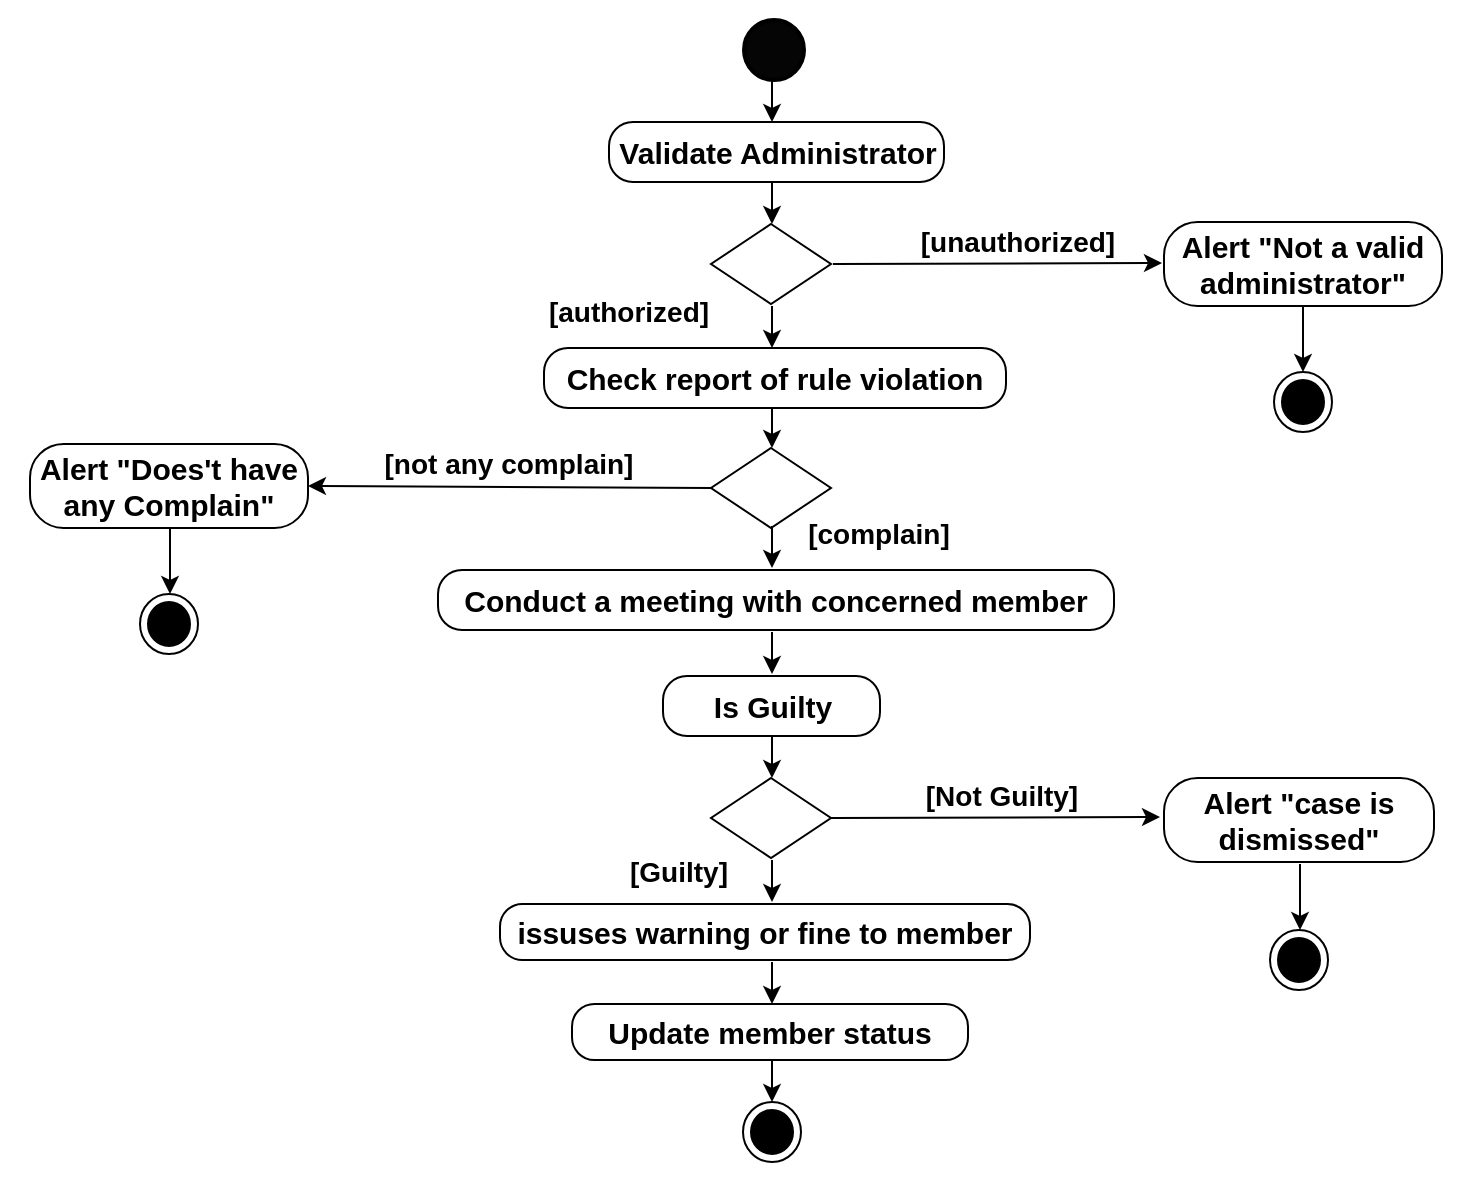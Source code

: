 <mxfile version="24.7.6">
  <diagram name="Page-1" id="XDxnwa7jgJgjYt_MhX32">
    <mxGraphModel dx="1050" dy="557" grid="1" gridSize="10" guides="1" tooltips="1" connect="1" arrows="1" fold="1" page="1" pageScale="1" pageWidth="850" pageHeight="1100" math="0" shadow="0">
      <root>
        <mxCell id="0" />
        <mxCell id="1" parent="0" />
        <mxCell id="515Z1BCMhGsTB-dATrxj-55" value="c" style="rounded=0;whiteSpace=wrap;html=1;strokeColor=#FFFFFF;" vertex="1" parent="1">
          <mxGeometry x="40" y="110" width="730" height="590" as="geometry" />
        </mxCell>
        <mxCell id="515Z1BCMhGsTB-dATrxj-56" value="" style="ellipse;html=1;strokeWidth=2;rotation=90;fillStyle=solid;fillColor=#050505;" vertex="1" parent="1">
          <mxGeometry x="411" y="119" width="30" height="30" as="geometry" />
        </mxCell>
        <mxCell id="515Z1BCMhGsTB-dATrxj-57" value="" style="endArrow=classic;html=1;rounded=0;exitX=1;exitY=0.5;exitDx=0;exitDy=0;entryX=0;entryY=0.5;entryDx=0;entryDy=0;" edge="1" parent="1">
          <mxGeometry width="50" height="50" relative="1" as="geometry">
            <mxPoint x="455.5" y="241" as="sourcePoint" />
            <mxPoint x="620" y="240.5" as="targetPoint" />
          </mxGeometry>
        </mxCell>
        <mxCell id="515Z1BCMhGsTB-dATrxj-58" value="&lt;font style=&quot;font-size: 14px;&quot;&gt;&lt;b&gt;[unauthorized]&lt;/b&gt;&lt;/font&gt;" style="text;html=1;align=center;verticalAlign=middle;whiteSpace=wrap;rounded=0;" vertex="1" parent="1">
          <mxGeometry x="488" y="220" width="120" height="20" as="geometry" />
        </mxCell>
        <mxCell id="515Z1BCMhGsTB-dATrxj-59" value="&lt;font style=&quot;font-size: 15px;&quot;&gt;&lt;b&gt;&lt;font style=&quot;font-size: 15px;&quot;&gt;Alert &quot;Not a valid administrator&lt;/font&gt;&lt;span style=&quot;background-color: initial;&quot;&gt;&quot;&lt;/span&gt;&lt;/b&gt;&lt;/font&gt;" style="rounded=1;whiteSpace=wrap;html=1;arcSize=40;" vertex="1" parent="1">
          <mxGeometry x="621" y="220" width="139" height="42" as="geometry" />
        </mxCell>
        <mxCell id="515Z1BCMhGsTB-dATrxj-60" value="" style="ellipse;html=1;shape=endState;fillColor=#000000;strokeColor=#030000;" vertex="1" parent="1">
          <mxGeometry x="676" y="295" width="29" height="30" as="geometry" />
        </mxCell>
        <mxCell id="515Z1BCMhGsTB-dATrxj-61" value="" style="endArrow=classic;html=1;rounded=0;exitX=0.5;exitY=1;exitDx=0;exitDy=0;entryX=0.5;entryY=0;entryDx=0;entryDy=0;" edge="1" parent="1" source="515Z1BCMhGsTB-dATrxj-59" target="515Z1BCMhGsTB-dATrxj-60">
          <mxGeometry width="50" height="50" relative="1" as="geometry">
            <mxPoint x="468.5" y="311" as="sourcePoint" />
            <mxPoint x="633" y="310.5" as="targetPoint" />
          </mxGeometry>
        </mxCell>
        <mxCell id="515Z1BCMhGsTB-dATrxj-62" value="&lt;font style=&quot;font-size: 14px;&quot;&gt;&lt;b&gt;[authorized]&lt;/b&gt;&lt;/font&gt;" style="text;html=1;align=center;verticalAlign=middle;whiteSpace=wrap;rounded=0;" vertex="1" parent="1">
          <mxGeometry x="311" y="253" width="85" height="24" as="geometry" />
        </mxCell>
        <mxCell id="515Z1BCMhGsTB-dATrxj-63" value="&lt;font style=&quot;font-size: 15px;&quot;&gt;&lt;b&gt;Validate Administrator&lt;/b&gt;&lt;/font&gt;" style="rounded=1;whiteSpace=wrap;html=1;arcSize=40;" vertex="1" parent="1">
          <mxGeometry x="343.5" y="170" width="167.5" height="30" as="geometry" />
        </mxCell>
        <mxCell id="515Z1BCMhGsTB-dATrxj-64" value="" style="rhombus;whiteSpace=wrap;html=1;" vertex="1" parent="1">
          <mxGeometry x="394.5" y="221" width="60" height="40" as="geometry" />
        </mxCell>
        <mxCell id="515Z1BCMhGsTB-dATrxj-65" value="" style="endArrow=classic;html=1;rounded=0;" edge="1" parent="1">
          <mxGeometry width="50" height="50" relative="1" as="geometry">
            <mxPoint x="425" y="200" as="sourcePoint" />
            <mxPoint x="425" y="221" as="targetPoint" />
          </mxGeometry>
        </mxCell>
        <mxCell id="515Z1BCMhGsTB-dATrxj-66" value="" style="endArrow=classic;html=1;rounded=0;" edge="1" parent="1">
          <mxGeometry width="50" height="50" relative="1" as="geometry">
            <mxPoint x="425" y="149" as="sourcePoint" />
            <mxPoint x="425" y="170" as="targetPoint" />
          </mxGeometry>
        </mxCell>
        <mxCell id="515Z1BCMhGsTB-dATrxj-67" value="&lt;span style=&quot;font-size: 15px;&quot;&gt;&lt;b&gt;Is Guilty&lt;/b&gt;&lt;/span&gt;" style="rounded=1;whiteSpace=wrap;html=1;arcSize=40;" vertex="1" parent="1">
          <mxGeometry x="370.5" y="447" width="108.5" height="30" as="geometry" />
        </mxCell>
        <mxCell id="515Z1BCMhGsTB-dATrxj-68" value="" style="endArrow=classic;html=1;rounded=0;" edge="1" parent="1">
          <mxGeometry width="50" height="50" relative="1" as="geometry">
            <mxPoint x="425" y="312" as="sourcePoint" />
            <mxPoint x="425" y="333" as="targetPoint" />
          </mxGeometry>
        </mxCell>
        <mxCell id="515Z1BCMhGsTB-dATrxj-69" value="&lt;span style=&quot;font-size: 15px;&quot;&gt;&lt;b&gt;Check report of rule violation&lt;/b&gt;&lt;/span&gt;" style="rounded=1;whiteSpace=wrap;html=1;arcSize=40;" vertex="1" parent="1">
          <mxGeometry x="311" y="283" width="231" height="30" as="geometry" />
        </mxCell>
        <mxCell id="515Z1BCMhGsTB-dATrxj-70" value="&lt;span style=&quot;font-size: 15px;&quot;&gt;&lt;b&gt;Conduct a meeting with concerned member&lt;/b&gt;&lt;/span&gt;" style="rounded=1;whiteSpace=wrap;html=1;arcSize=40;" vertex="1" parent="1">
          <mxGeometry x="258" y="394" width="338" height="30" as="geometry" />
        </mxCell>
        <mxCell id="515Z1BCMhGsTB-dATrxj-71" value="" style="endArrow=classic;html=1;rounded=0;" edge="1" parent="1">
          <mxGeometry width="50" height="50" relative="1" as="geometry">
            <mxPoint x="425" y="262" as="sourcePoint" />
            <mxPoint x="425" y="283" as="targetPoint" />
          </mxGeometry>
        </mxCell>
        <mxCell id="515Z1BCMhGsTB-dATrxj-72" value="" style="rhombus;whiteSpace=wrap;html=1;" vertex="1" parent="1">
          <mxGeometry x="394.5" y="333" width="60" height="40" as="geometry" />
        </mxCell>
        <mxCell id="515Z1BCMhGsTB-dATrxj-73" value="" style="endArrow=classic;html=1;rounded=0;exitX=0;exitY=0.5;exitDx=0;exitDy=0;entryX=1;entryY=0.5;entryDx=0;entryDy=0;" edge="1" parent="1" source="515Z1BCMhGsTB-dATrxj-72" target="515Z1BCMhGsTB-dATrxj-75">
          <mxGeometry width="50" height="50" relative="1" as="geometry">
            <mxPoint x="403.5" y="396" as="sourcePoint" />
            <mxPoint x="568" y="395.5" as="targetPoint" />
          </mxGeometry>
        </mxCell>
        <mxCell id="515Z1BCMhGsTB-dATrxj-74" value="&lt;font style=&quot;font-size: 14px;&quot;&gt;&lt;b&gt;[not any complain]&lt;/b&gt;&lt;/font&gt;" style="text;html=1;align=center;verticalAlign=middle;whiteSpace=wrap;rounded=0;" vertex="1" parent="1">
          <mxGeometry x="227" y="331" width="133" height="20" as="geometry" />
        </mxCell>
        <mxCell id="515Z1BCMhGsTB-dATrxj-75" value="&lt;font style=&quot;font-size: 15px;&quot;&gt;&lt;b&gt;&lt;font style=&quot;font-size: 15px;&quot;&gt;Alert &quot;Does&#39;t have any Complain&lt;/font&gt;&lt;span style=&quot;background-color: initial;&quot;&gt;&quot;&lt;/span&gt;&lt;/b&gt;&lt;/font&gt;" style="rounded=1;whiteSpace=wrap;html=1;arcSize=40;" vertex="1" parent="1">
          <mxGeometry x="54" y="331" width="139" height="42" as="geometry" />
        </mxCell>
        <mxCell id="515Z1BCMhGsTB-dATrxj-76" value="" style="endArrow=classic;html=1;rounded=0;exitX=0.5;exitY=1;exitDx=0;exitDy=0;entryX=0.5;entryY=0;entryDx=0;entryDy=0;" edge="1" parent="1">
          <mxGeometry width="50" height="50" relative="1" as="geometry">
            <mxPoint x="124" y="373" as="sourcePoint" />
            <mxPoint x="124" y="406" as="targetPoint" />
          </mxGeometry>
        </mxCell>
        <mxCell id="515Z1BCMhGsTB-dATrxj-77" value="" style="ellipse;html=1;shape=endState;fillColor=#000000;strokeColor=#030000;" vertex="1" parent="1">
          <mxGeometry x="109" y="406" width="29" height="30" as="geometry" />
        </mxCell>
        <mxCell id="515Z1BCMhGsTB-dATrxj-78" value="" style="endArrow=classic;html=1;rounded=0;" edge="1" parent="1">
          <mxGeometry width="50" height="50" relative="1" as="geometry">
            <mxPoint x="425" y="372" as="sourcePoint" />
            <mxPoint x="425" y="393" as="targetPoint" />
          </mxGeometry>
        </mxCell>
        <mxCell id="515Z1BCMhGsTB-dATrxj-81" value="&lt;font style=&quot;font-size: 14px;&quot;&gt;&lt;b&gt;[complain]&lt;/b&gt;&lt;/font&gt;" style="text;html=1;align=center;verticalAlign=middle;whiteSpace=wrap;rounded=0;" vertex="1" parent="1">
          <mxGeometry x="442" y="366" width="73" height="20" as="geometry" />
        </mxCell>
        <mxCell id="515Z1BCMhGsTB-dATrxj-84" value="" style="endArrow=classic;html=1;rounded=0;" edge="1" parent="1">
          <mxGeometry width="50" height="50" relative="1" as="geometry">
            <mxPoint x="425" y="425" as="sourcePoint" />
            <mxPoint x="425" y="446" as="targetPoint" />
          </mxGeometry>
        </mxCell>
        <mxCell id="515Z1BCMhGsTB-dATrxj-88" value="" style="endArrow=classic;html=1;rounded=0;" edge="1" parent="1">
          <mxGeometry width="50" height="50" relative="1" as="geometry">
            <mxPoint x="425" y="477" as="sourcePoint" />
            <mxPoint x="425" y="498" as="targetPoint" />
          </mxGeometry>
        </mxCell>
        <mxCell id="515Z1BCMhGsTB-dATrxj-91" value="&lt;span style=&quot;font-size: 15px;&quot;&gt;&lt;b&gt;issuses warning or fine to member&lt;/b&gt;&lt;/span&gt;" style="rounded=1;whiteSpace=wrap;html=1;arcSize=40;" vertex="1" parent="1">
          <mxGeometry x="289" y="561" width="265" height="28" as="geometry" />
        </mxCell>
        <mxCell id="515Z1BCMhGsTB-dATrxj-92" value="" style="endArrow=classic;html=1;rounded=0;" edge="1" parent="1">
          <mxGeometry width="50" height="50" relative="1" as="geometry">
            <mxPoint x="425" y="539" as="sourcePoint" />
            <mxPoint x="425" y="560" as="targetPoint" />
          </mxGeometry>
        </mxCell>
        <mxCell id="515Z1BCMhGsTB-dATrxj-99" value="" style="endArrow=classic;html=1;rounded=0;" edge="1" parent="1">
          <mxGeometry width="50" height="50" relative="1" as="geometry">
            <mxPoint x="425" y="590" as="sourcePoint" />
            <mxPoint x="425" y="611" as="targetPoint" />
          </mxGeometry>
        </mxCell>
        <mxCell id="515Z1BCMhGsTB-dATrxj-102" value="" style="ellipse;html=1;shape=endState;fillColor=#000000;strokeColor=#030000;" vertex="1" parent="1">
          <mxGeometry x="410.5" y="660" width="29" height="30" as="geometry" />
        </mxCell>
        <mxCell id="515Z1BCMhGsTB-dATrxj-114" value="&lt;span style=&quot;font-size: 14px;&quot;&gt;&lt;b&gt;[Not Guilty]&lt;/b&gt;&lt;/span&gt;" style="text;html=1;align=center;verticalAlign=middle;whiteSpace=wrap;rounded=0;" vertex="1" parent="1">
          <mxGeometry x="490" y="497" width="100" height="20" as="geometry" />
        </mxCell>
        <mxCell id="515Z1BCMhGsTB-dATrxj-115" value="&lt;font style=&quot;font-size: 15px;&quot;&gt;&lt;b&gt;&lt;font style=&quot;font-size: 15px;&quot;&gt;Alert &quot;case is dismissed&lt;/font&gt;&lt;span style=&quot;background-color: initial;&quot;&gt;&quot;&lt;/span&gt;&lt;/b&gt;&lt;/font&gt;" style="rounded=1;whiteSpace=wrap;html=1;arcSize=40;" vertex="1" parent="1">
          <mxGeometry x="621" y="498" width="135" height="42" as="geometry" />
        </mxCell>
        <mxCell id="515Z1BCMhGsTB-dATrxj-116" value="" style="ellipse;html=1;shape=endState;fillColor=#000000;strokeColor=#030000;" vertex="1" parent="1">
          <mxGeometry x="674" y="574" width="29" height="30" as="geometry" />
        </mxCell>
        <mxCell id="515Z1BCMhGsTB-dATrxj-117" value="" style="rhombus;whiteSpace=wrap;html=1;" vertex="1" parent="1">
          <mxGeometry x="394.5" y="498" width="60" height="40" as="geometry" />
        </mxCell>
        <mxCell id="515Z1BCMhGsTB-dATrxj-118" value="" style="endArrow=classic;html=1;rounded=0;exitX=1;exitY=0.5;exitDx=0;exitDy=0;entryX=0;entryY=0.5;entryDx=0;entryDy=0;" edge="1" parent="1">
          <mxGeometry width="50" height="50" relative="1" as="geometry">
            <mxPoint x="454.5" y="518" as="sourcePoint" />
            <mxPoint x="619" y="517.5" as="targetPoint" />
          </mxGeometry>
        </mxCell>
        <mxCell id="515Z1BCMhGsTB-dATrxj-119" value="&lt;span style=&quot;font-size: 14px;&quot;&gt;&lt;b&gt;[Guilty]&lt;/b&gt;&lt;/span&gt;" style="text;html=1;align=center;verticalAlign=middle;whiteSpace=wrap;rounded=0;" vertex="1" parent="1">
          <mxGeometry x="344" y="535" width="69" height="20" as="geometry" />
        </mxCell>
        <mxCell id="515Z1BCMhGsTB-dATrxj-122" value="" style="endArrow=classic;html=1;rounded=0;exitX=0.5;exitY=1;exitDx=0;exitDy=0;entryX=0.5;entryY=0;entryDx=0;entryDy=0;" edge="1" parent="1">
          <mxGeometry width="50" height="50" relative="1" as="geometry">
            <mxPoint x="689" y="541" as="sourcePoint" />
            <mxPoint x="689" y="574" as="targetPoint" />
          </mxGeometry>
        </mxCell>
        <mxCell id="515Z1BCMhGsTB-dATrxj-123" value="&lt;span style=&quot;font-size: 15px;&quot;&gt;&lt;b&gt;Update member status&lt;/b&gt;&lt;/span&gt;" style="rounded=1;whiteSpace=wrap;html=1;arcSize=40;" vertex="1" parent="1">
          <mxGeometry x="325" y="611" width="198" height="28" as="geometry" />
        </mxCell>
        <mxCell id="515Z1BCMhGsTB-dATrxj-124" value="" style="endArrow=classic;html=1;rounded=0;" edge="1" parent="1">
          <mxGeometry width="50" height="50" relative="1" as="geometry">
            <mxPoint x="425" y="639" as="sourcePoint" />
            <mxPoint x="425" y="660" as="targetPoint" />
          </mxGeometry>
        </mxCell>
      </root>
    </mxGraphModel>
  </diagram>
</mxfile>
